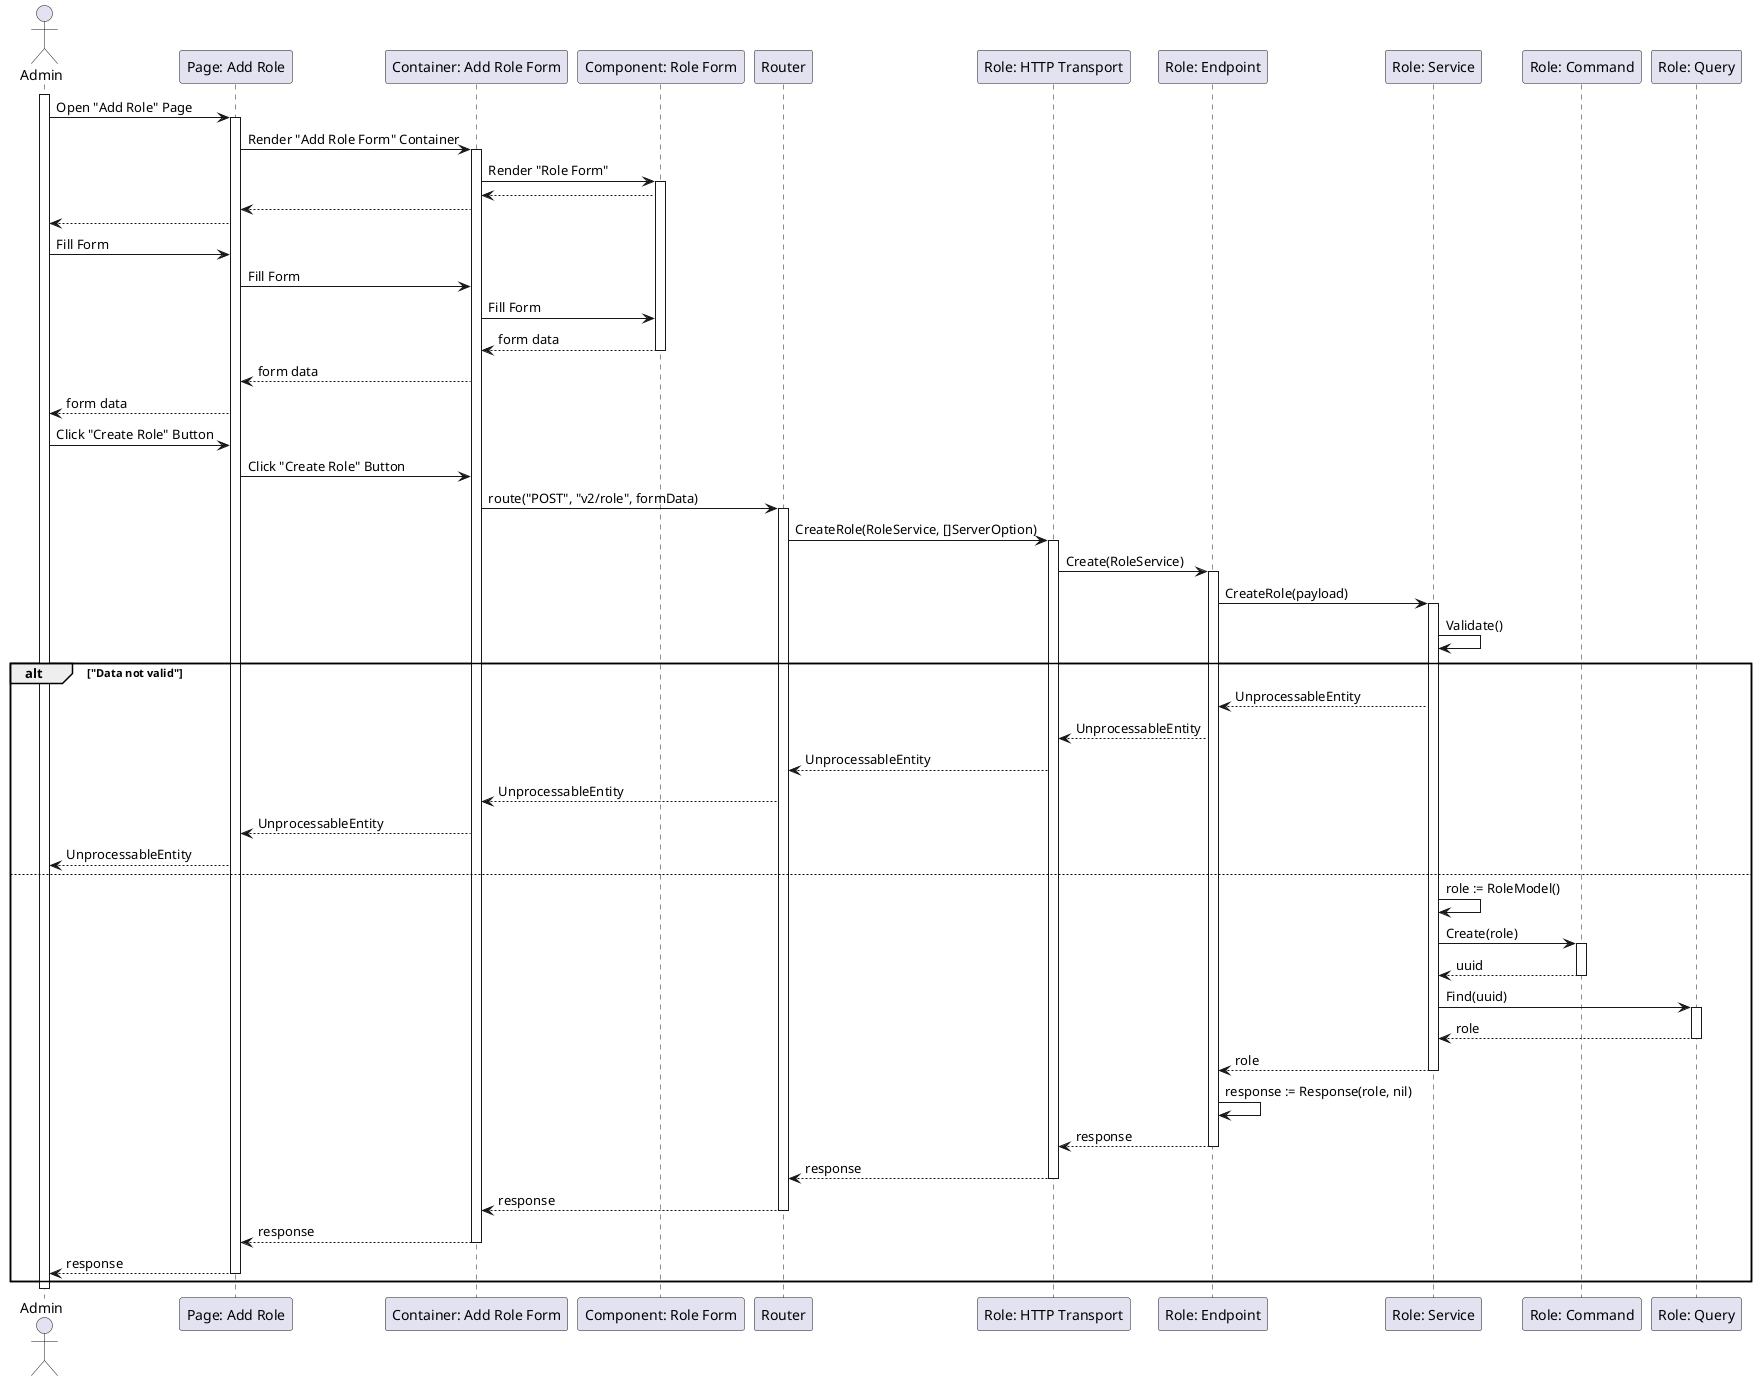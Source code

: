 @startuml CreateRole

actor Admin
participant "Page: Add Role" as AddRolePage
participant "Container: Add Role Form" as AddRoleFormContainer
participant "Component: Role Form" as RoleForm
participant "Router" as Router
participant "Role: HTTP Transport" as RoleHTTPTransport
participant "Role: Endpoint" as RoleEndpoint
participant "Role: Service" as RoleService
participant "Role: Command" as RoleCommand
participant "Role: Query" as RoleQuery

activate Admin

Admin->AddRolePage: Open "Add Role" Page
activate AddRolePage
AddRolePage->AddRoleFormContainer: Render "Add Role Form" Container
activate AddRoleFormContainer
AddRoleFormContainer->RoleForm: Render "Role Form"
activate RoleForm
RoleForm-->AddRoleFormContainer
AddRoleFormContainer-->AddRolePage
AddRolePage-->Admin

Admin->AddRolePage: Fill Form
AddRolePage->AddRoleFormContainer: Fill Form
AddRoleFormContainer->RoleForm: Fill Form
RoleForm-->AddRoleFormContainer: form data
deactivate RoleForm
AddRoleFormContainer-->AddRolePage: form data
AddRolePage-->Admin: form data

Admin->AddRolePage: Click "Create Role" Button
AddRolePage->AddRoleFormContainer: Click "Create Role" Button
AddRoleFormContainer->Router: route("POST", "v2/role", formData)
activate Router
Router->RoleHTTPTransport: CreateRole(RoleService, []ServerOption)
activate RoleHTTPTransport
RoleHTTPTransport->RoleEndpoint: Create(RoleService)
activate RoleEndpoint
RoleEndpoint->RoleService: CreateRole(payload)
activate RoleService
RoleService->RoleService: Validate()

alt "Data not valid"
    RoleService-->RoleEndpoint: UnprocessableEntity
    RoleEndpoint-->RoleHTTPTransport: UnprocessableEntity
    RoleHTTPTransport-->Router: UnprocessableEntity
    Router-->AddRoleFormContainer: UnprocessableEntity
    AddRoleFormContainer-->AddRolePage: UnprocessableEntity
    AddRolePage-->Admin: UnprocessableEntity
else
    RoleService->RoleService: role := RoleModel()
    RoleService->RoleCommand: Create(role)
    activate RoleCommand
    RoleCommand-->RoleService: uuid
    deactivate RoleCommand
    RoleService->RoleQuery: Find(uuid)
    activate RoleQuery
    RoleQuery-->RoleService: role
    deactivate RoleQuery
    RoleService-->RoleEndpoint: role
    deactivate RoleService
    RoleEndpoint->RoleEndpoint: response := Response(role, nil)
    RoleEndpoint-->RoleHTTPTransport: response
    deactivate RoleEndpoint
    RoleHTTPTransport-->Router: response
    deactivate RoleHTTPTransport
    Router-->AddRoleFormContainer: response
    deactivate Router
    AddRoleFormContainer-->AddRolePage: response
    deactivate AddRoleFormContainer
    AddRolePage-->Admin: response
    deactivate AddRolePage
end

deactivate Admin

@enduml
